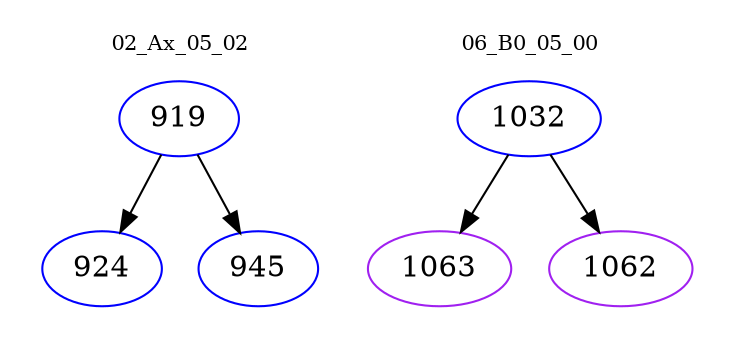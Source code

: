 digraph{
subgraph cluster_0 {
color = white
label = "02_Ax_05_02";
fontsize=10;
T0_919 [label="919", color="blue"]
T0_919 -> T0_924 [color="black"]
T0_924 [label="924", color="blue"]
T0_919 -> T0_945 [color="black"]
T0_945 [label="945", color="blue"]
}
subgraph cluster_1 {
color = white
label = "06_B0_05_00";
fontsize=10;
T1_1032 [label="1032", color="blue"]
T1_1032 -> T1_1063 [color="black"]
T1_1063 [label="1063", color="purple"]
T1_1032 -> T1_1062 [color="black"]
T1_1062 [label="1062", color="purple"]
}
}
